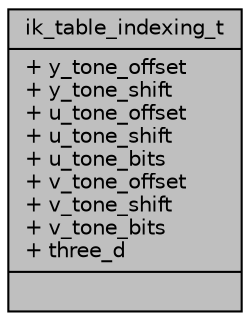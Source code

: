 digraph "ik_table_indexing_t"
{
 // INTERACTIVE_SVG=YES
 // LATEX_PDF_SIZE
  bgcolor="transparent";
  edge [fontname="Helvetica",fontsize="10",labelfontname="Helvetica",labelfontsize="10"];
  node [fontname="Helvetica",fontsize="10",shape=record];
  Node1 [label="{ik_table_indexing_t\n|+ y_tone_offset\l+ y_tone_shift\l+ u_tone_offset\l+ u_tone_shift\l+ u_tone_bits\l+ v_tone_offset\l+ v_tone_shift\l+ v_tone_bits\l+ three_d\l|}",height=0.2,width=0.4,color="black", fillcolor="grey75", style="filled", fontcolor="black",tooltip=" "];
}
